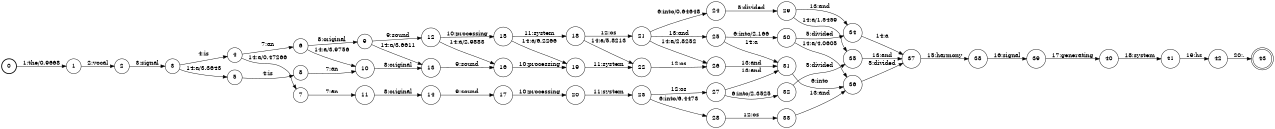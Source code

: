 digraph FST {
rankdir = LR;
size = "8.5,11";
label = "";
center = 1;
orientation = Portrait;
ranksep = "0.4";
nodesep = "0.25";
0 [label = "0", shape = circle, style = bold, fontsize = 14]
	0 -> 1 [label = "1:the/0.9668", fontsize = 14];
1 [label = "1", shape = circle, style = solid, fontsize = 14]
	1 -> 2 [label = "2:vocal", fontsize = 14];
2 [label = "2", shape = circle, style = solid, fontsize = 14]
	2 -> 3 [label = "3:signal", fontsize = 14];
3 [label = "3", shape = circle, style = solid, fontsize = 14]
	3 -> 4 [label = "4:is", fontsize = 14];
	3 -> 5 [label = "14:a/3.3643", fontsize = 14];
4 [label = "4", shape = circle, style = solid, fontsize = 14]
	4 -> 6 [label = "7:an", fontsize = 14];
	4 -> 7 [label = "14:a/0.47266", fontsize = 14];
5 [label = "5", shape = circle, style = solid, fontsize = 14]
	5 -> 8 [label = "4:is", fontsize = 14];
6 [label = "6", shape = circle, style = solid, fontsize = 14]
	6 -> 9 [label = "8:original", fontsize = 14];
	6 -> 10 [label = "14:a/3.9756", fontsize = 14];
7 [label = "7", shape = circle, style = solid, fontsize = 14]
	7 -> 11 [label = "7:an", fontsize = 14];
8 [label = "8", shape = circle, style = solid, fontsize = 14]
	8 -> 10 [label = "7:an", fontsize = 14];
9 [label = "9", shape = circle, style = solid, fontsize = 14]
	9 -> 12 [label = "9:sound", fontsize = 14];
	9 -> 13 [label = "14:a/3.6611", fontsize = 14];
10 [label = "10", shape = circle, style = solid, fontsize = 14]
	10 -> 13 [label = "8:original", fontsize = 14];
11 [label = "11", shape = circle, style = solid, fontsize = 14]
	11 -> 14 [label = "8:original", fontsize = 14];
12 [label = "12", shape = circle, style = solid, fontsize = 14]
	12 -> 15 [label = "10:processing", fontsize = 14];
	12 -> 16 [label = "14:a/2.9883", fontsize = 14];
13 [label = "13", shape = circle, style = solid, fontsize = 14]
	13 -> 16 [label = "9:sound", fontsize = 14];
14 [label = "14", shape = circle, style = solid, fontsize = 14]
	14 -> 17 [label = "9:sound", fontsize = 14];
15 [label = "15", shape = circle, style = solid, fontsize = 14]
	15 -> 18 [label = "11:system", fontsize = 14];
	15 -> 19 [label = "14:a/6.2266", fontsize = 14];
16 [label = "16", shape = circle, style = solid, fontsize = 14]
	16 -> 19 [label = "10:processing", fontsize = 14];
17 [label = "17", shape = circle, style = solid, fontsize = 14]
	17 -> 20 [label = "10:processing", fontsize = 14];
18 [label = "18", shape = circle, style = solid, fontsize = 14]
	18 -> 21 [label = "12:os", fontsize = 14];
	18 -> 22 [label = "14:a/5.8213", fontsize = 14];
19 [label = "19", shape = circle, style = solid, fontsize = 14]
	19 -> 22 [label = "11:system", fontsize = 14];
20 [label = "20", shape = circle, style = solid, fontsize = 14]
	20 -> 23 [label = "11:system", fontsize = 14];
21 [label = "21", shape = circle, style = solid, fontsize = 14]
	21 -> 24 [label = "6:into/0.64648", fontsize = 14];
	21 -> 25 [label = "13:and", fontsize = 14];
	21 -> 26 [label = "14:a/2.8252", fontsize = 14];
22 [label = "22", shape = circle, style = solid, fontsize = 14]
	22 -> 26 [label = "12:os", fontsize = 14];
23 [label = "23", shape = circle, style = solid, fontsize = 14]
	23 -> 28 [label = "6:into/6.4473", fontsize = 14];
	23 -> 27 [label = "12:os", fontsize = 14];
24 [label = "24", shape = circle, style = solid, fontsize = 14]
	24 -> 29 [label = "5:divided", fontsize = 14];
25 [label = "25", shape = circle, style = solid, fontsize = 14]
	25 -> 30 [label = "6:into/2.166", fontsize = 14];
	25 -> 31 [label = "14:a", fontsize = 14];
26 [label = "26", shape = circle, style = solid, fontsize = 14]
	26 -> 31 [label = "13:and", fontsize = 14];
27 [label = "27", shape = circle, style = solid, fontsize = 14]
	27 -> 32 [label = "6:into/2.3525", fontsize = 14];
	27 -> 31 [label = "13:and", fontsize = 14];
28 [label = "28", shape = circle, style = solid, fontsize = 14]
	28 -> 33 [label = "12:os", fontsize = 14];
29 [label = "29", shape = circle, style = solid, fontsize = 14]
	29 -> 34 [label = "13:and", fontsize = 14];
	29 -> 35 [label = "14:a/1.5459", fontsize = 14];
30 [label = "30", shape = circle, style = solid, fontsize = 14]
	30 -> 34 [label = "5:divided", fontsize = 14];
	30 -> 36 [label = "14:a/4.0605", fontsize = 14];
31 [label = "31", shape = circle, style = solid, fontsize = 14]
	31 -> 36 [label = "6:into", fontsize = 14];
32 [label = "32", shape = circle, style = solid, fontsize = 14]
	32 -> 35 [label = "5:divided", fontsize = 14];
33 [label = "33", shape = circle, style = solid, fontsize = 14]
	33 -> 36 [label = "13:and", fontsize = 14];
34 [label = "34", shape = circle, style = solid, fontsize = 14]
	34 -> 37 [label = "14:a", fontsize = 14];
35 [label = "35", shape = circle, style = solid, fontsize = 14]
	35 -> 37 [label = "13:and", fontsize = 14];
36 [label = "36", shape = circle, style = solid, fontsize = 14]
	36 -> 37 [label = "5:divided", fontsize = 14];
37 [label = "37", shape = circle, style = solid, fontsize = 14]
	37 -> 38 [label = "15:harmony", fontsize = 14];
38 [label = "38", shape = circle, style = solid, fontsize = 14]
	38 -> 39 [label = "16:signal", fontsize = 14];
39 [label = "39", shape = circle, style = solid, fontsize = 14]
	39 -> 40 [label = "17:generating", fontsize = 14];
40 [label = "40", shape = circle, style = solid, fontsize = 14]
	40 -> 41 [label = "18:system", fontsize = 14];
41 [label = "41", shape = circle, style = solid, fontsize = 14]
	41 -> 42 [label = "19:hs", fontsize = 14];
42 [label = "42", shape = circle, style = solid, fontsize = 14]
	42 -> 43 [label = "20:.", fontsize = 14];
43 [label = "43", shape = doublecircle, style = solid, fontsize = 14]
}
